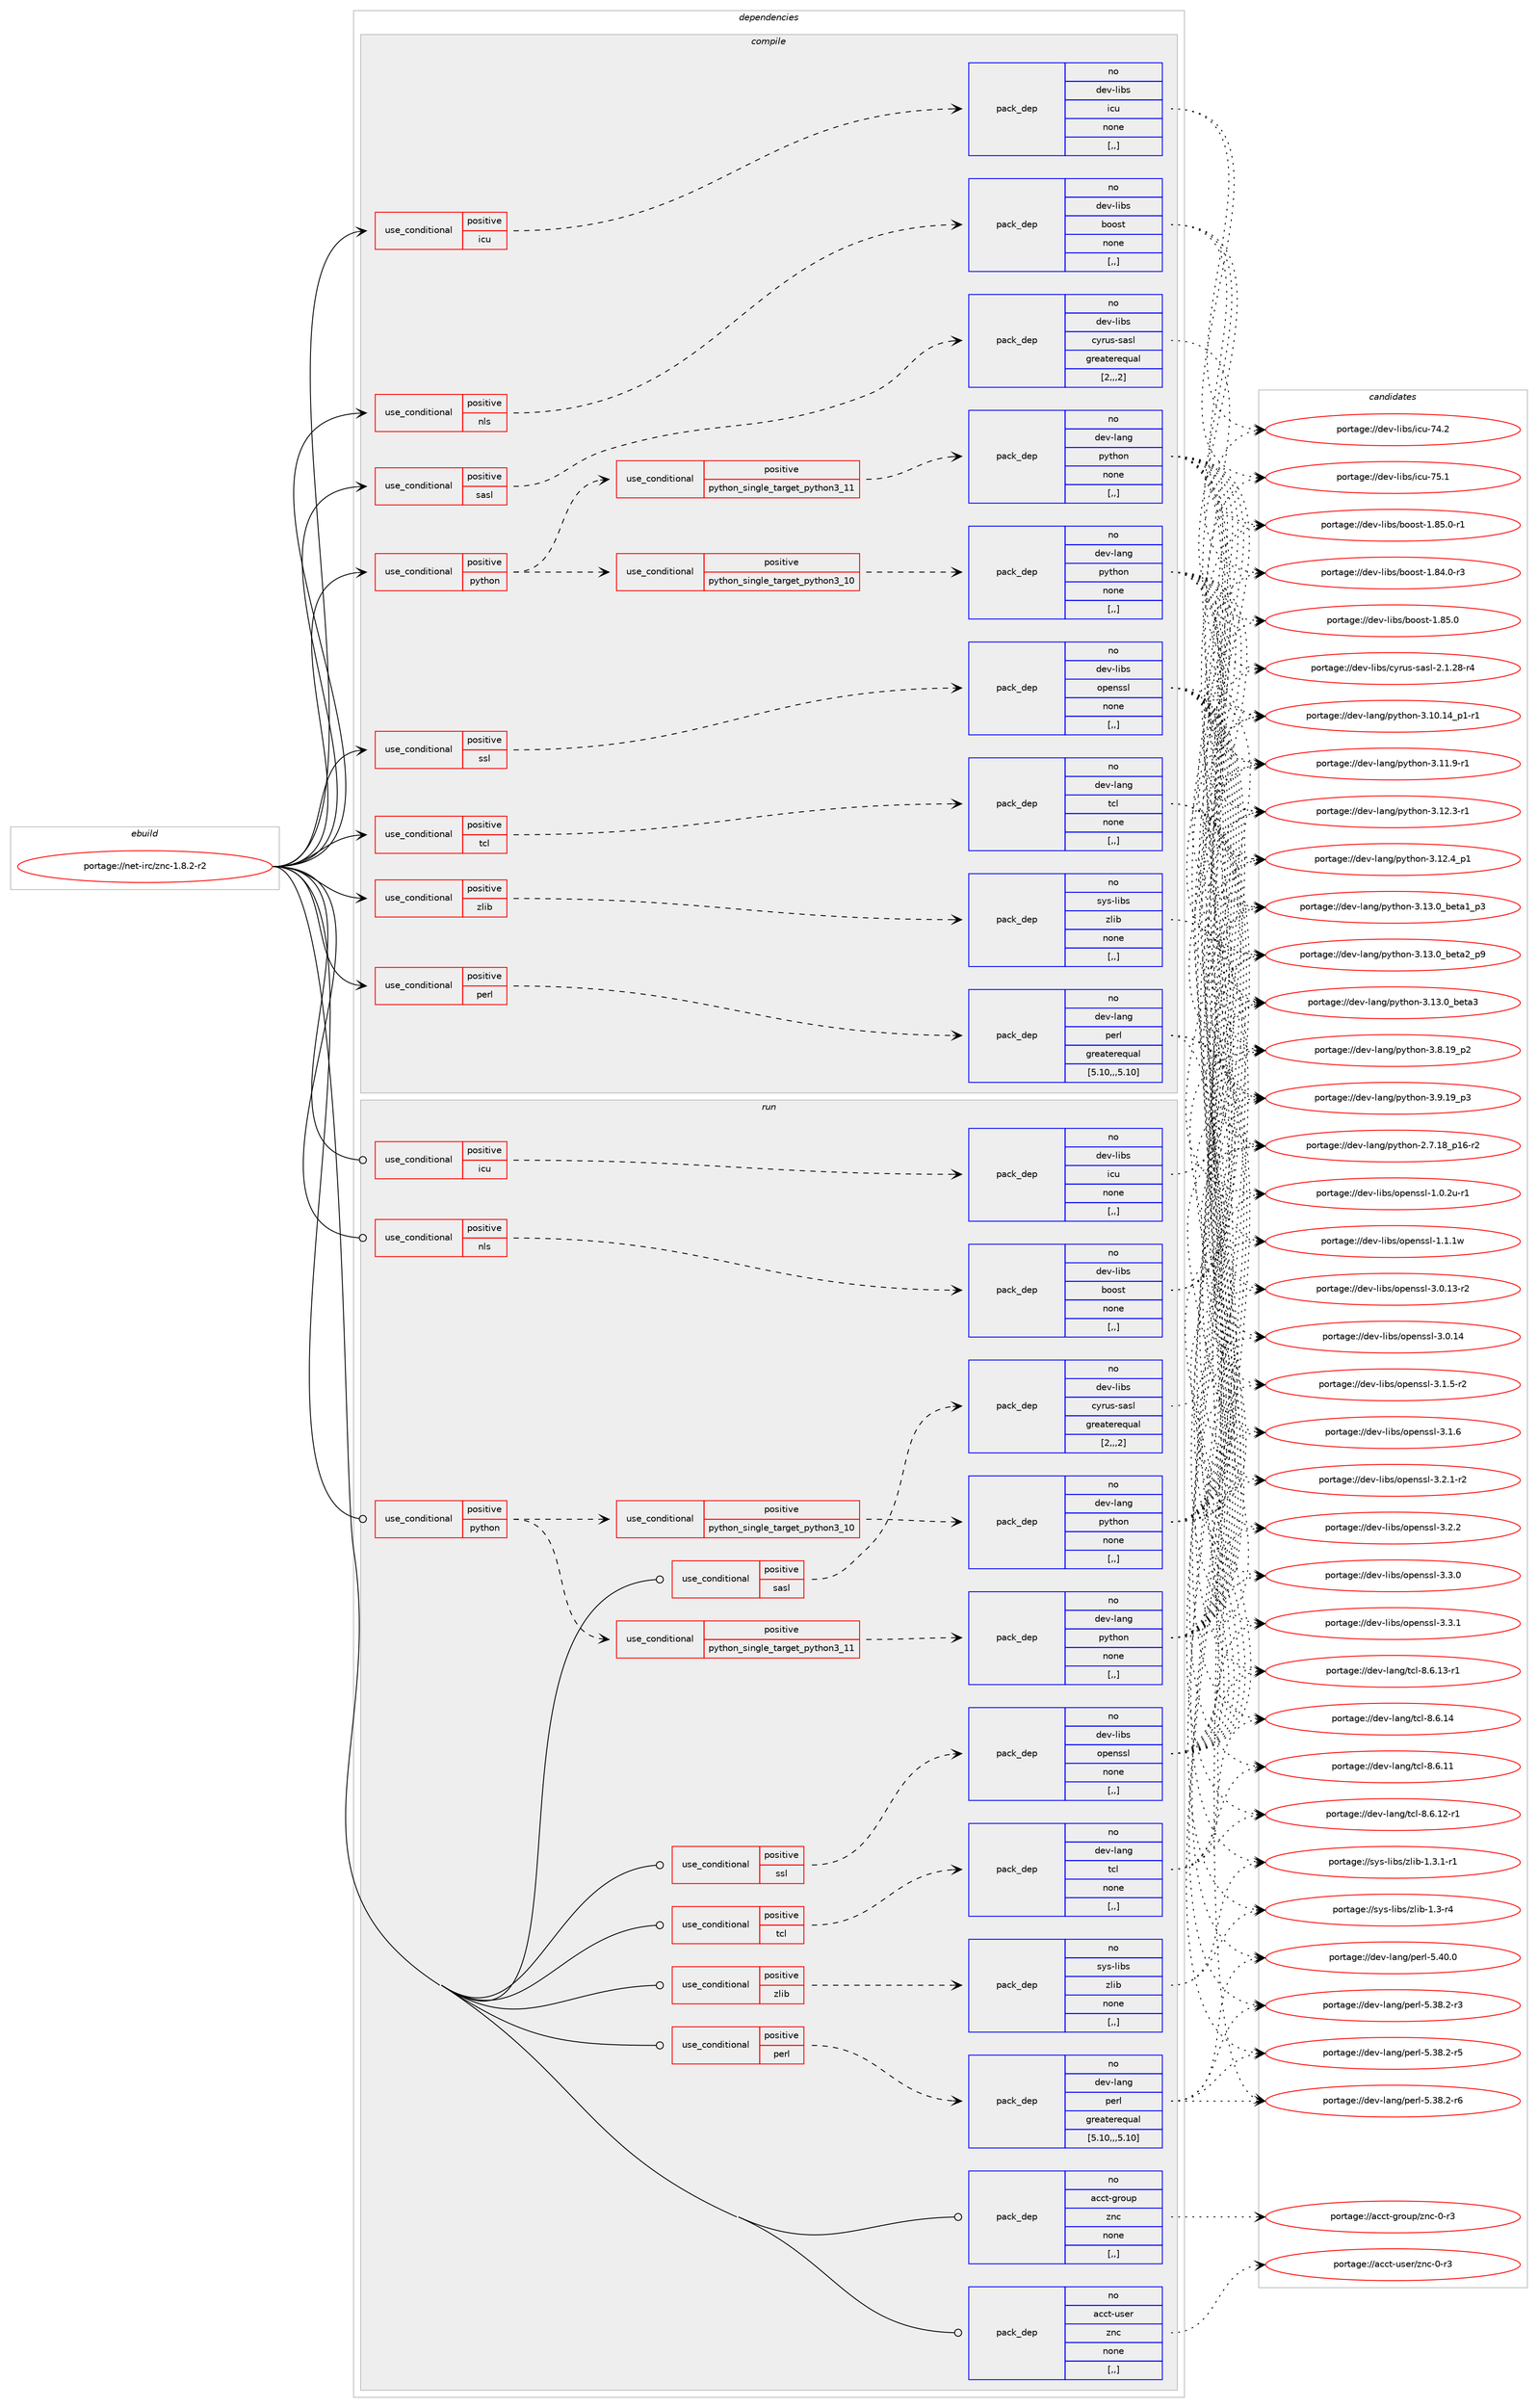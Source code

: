 digraph prolog {

# *************
# Graph options
# *************

newrank=true;
concentrate=true;
compound=true;
graph [rankdir=LR,fontname=Helvetica,fontsize=10,ranksep=1.5];#, ranksep=2.5, nodesep=0.2];
edge  [arrowhead=vee];
node  [fontname=Helvetica,fontsize=10];

# **********
# The ebuild
# **********

subgraph cluster_leftcol {
color=gray;
rank=same;
label=<<i>ebuild</i>>;
id [label="portage://net-irc/znc-1.8.2-r2", color=red, width=4, href="../net-irc/znc-1.8.2-r2.svg"];
}

# ****************
# The dependencies
# ****************

subgraph cluster_midcol {
color=gray;
label=<<i>dependencies</i>>;
subgraph cluster_compile {
fillcolor="#eeeeee";
style=filled;
label=<<i>compile</i>>;
subgraph cond90693 {
dependency348883 [label=<<TABLE BORDER="0" CELLBORDER="1" CELLSPACING="0" CELLPADDING="4"><TR><TD ROWSPAN="3" CELLPADDING="10">use_conditional</TD></TR><TR><TD>positive</TD></TR><TR><TD>icu</TD></TR></TABLE>>, shape=none, color=red];
subgraph pack255601 {
dependency348884 [label=<<TABLE BORDER="0" CELLBORDER="1" CELLSPACING="0" CELLPADDING="4" WIDTH="220"><TR><TD ROWSPAN="6" CELLPADDING="30">pack_dep</TD></TR><TR><TD WIDTH="110">no</TD></TR><TR><TD>dev-libs</TD></TR><TR><TD>icu</TD></TR><TR><TD>none</TD></TR><TR><TD>[,,]</TD></TR></TABLE>>, shape=none, color=blue];
}
dependency348883:e -> dependency348884:w [weight=20,style="dashed",arrowhead="vee"];
}
id:e -> dependency348883:w [weight=20,style="solid",arrowhead="vee"];
subgraph cond90694 {
dependency348885 [label=<<TABLE BORDER="0" CELLBORDER="1" CELLSPACING="0" CELLPADDING="4"><TR><TD ROWSPAN="3" CELLPADDING="10">use_conditional</TD></TR><TR><TD>positive</TD></TR><TR><TD>nls</TD></TR></TABLE>>, shape=none, color=red];
subgraph pack255602 {
dependency348886 [label=<<TABLE BORDER="0" CELLBORDER="1" CELLSPACING="0" CELLPADDING="4" WIDTH="220"><TR><TD ROWSPAN="6" CELLPADDING="30">pack_dep</TD></TR><TR><TD WIDTH="110">no</TD></TR><TR><TD>dev-libs</TD></TR><TR><TD>boost</TD></TR><TR><TD>none</TD></TR><TR><TD>[,,]</TD></TR></TABLE>>, shape=none, color=blue];
}
dependency348885:e -> dependency348886:w [weight=20,style="dashed",arrowhead="vee"];
}
id:e -> dependency348885:w [weight=20,style="solid",arrowhead="vee"];
subgraph cond90695 {
dependency348887 [label=<<TABLE BORDER="0" CELLBORDER="1" CELLSPACING="0" CELLPADDING="4"><TR><TD ROWSPAN="3" CELLPADDING="10">use_conditional</TD></TR><TR><TD>positive</TD></TR><TR><TD>perl</TD></TR></TABLE>>, shape=none, color=red];
subgraph pack255603 {
dependency348888 [label=<<TABLE BORDER="0" CELLBORDER="1" CELLSPACING="0" CELLPADDING="4" WIDTH="220"><TR><TD ROWSPAN="6" CELLPADDING="30">pack_dep</TD></TR><TR><TD WIDTH="110">no</TD></TR><TR><TD>dev-lang</TD></TR><TR><TD>perl</TD></TR><TR><TD>greaterequal</TD></TR><TR><TD>[5.10,,,5.10]</TD></TR></TABLE>>, shape=none, color=blue];
}
dependency348887:e -> dependency348888:w [weight=20,style="dashed",arrowhead="vee"];
}
id:e -> dependency348887:w [weight=20,style="solid",arrowhead="vee"];
subgraph cond90696 {
dependency348889 [label=<<TABLE BORDER="0" CELLBORDER="1" CELLSPACING="0" CELLPADDING="4"><TR><TD ROWSPAN="3" CELLPADDING="10">use_conditional</TD></TR><TR><TD>positive</TD></TR><TR><TD>python</TD></TR></TABLE>>, shape=none, color=red];
subgraph cond90697 {
dependency348890 [label=<<TABLE BORDER="0" CELLBORDER="1" CELLSPACING="0" CELLPADDING="4"><TR><TD ROWSPAN="3" CELLPADDING="10">use_conditional</TD></TR><TR><TD>positive</TD></TR><TR><TD>python_single_target_python3_10</TD></TR></TABLE>>, shape=none, color=red];
subgraph pack255604 {
dependency348891 [label=<<TABLE BORDER="0" CELLBORDER="1" CELLSPACING="0" CELLPADDING="4" WIDTH="220"><TR><TD ROWSPAN="6" CELLPADDING="30">pack_dep</TD></TR><TR><TD WIDTH="110">no</TD></TR><TR><TD>dev-lang</TD></TR><TR><TD>python</TD></TR><TR><TD>none</TD></TR><TR><TD>[,,]</TD></TR></TABLE>>, shape=none, color=blue];
}
dependency348890:e -> dependency348891:w [weight=20,style="dashed",arrowhead="vee"];
}
dependency348889:e -> dependency348890:w [weight=20,style="dashed",arrowhead="vee"];
subgraph cond90698 {
dependency348892 [label=<<TABLE BORDER="0" CELLBORDER="1" CELLSPACING="0" CELLPADDING="4"><TR><TD ROWSPAN="3" CELLPADDING="10">use_conditional</TD></TR><TR><TD>positive</TD></TR><TR><TD>python_single_target_python3_11</TD></TR></TABLE>>, shape=none, color=red];
subgraph pack255605 {
dependency348893 [label=<<TABLE BORDER="0" CELLBORDER="1" CELLSPACING="0" CELLPADDING="4" WIDTH="220"><TR><TD ROWSPAN="6" CELLPADDING="30">pack_dep</TD></TR><TR><TD WIDTH="110">no</TD></TR><TR><TD>dev-lang</TD></TR><TR><TD>python</TD></TR><TR><TD>none</TD></TR><TR><TD>[,,]</TD></TR></TABLE>>, shape=none, color=blue];
}
dependency348892:e -> dependency348893:w [weight=20,style="dashed",arrowhead="vee"];
}
dependency348889:e -> dependency348892:w [weight=20,style="dashed",arrowhead="vee"];
}
id:e -> dependency348889:w [weight=20,style="solid",arrowhead="vee"];
subgraph cond90699 {
dependency348894 [label=<<TABLE BORDER="0" CELLBORDER="1" CELLSPACING="0" CELLPADDING="4"><TR><TD ROWSPAN="3" CELLPADDING="10">use_conditional</TD></TR><TR><TD>positive</TD></TR><TR><TD>sasl</TD></TR></TABLE>>, shape=none, color=red];
subgraph pack255606 {
dependency348895 [label=<<TABLE BORDER="0" CELLBORDER="1" CELLSPACING="0" CELLPADDING="4" WIDTH="220"><TR><TD ROWSPAN="6" CELLPADDING="30">pack_dep</TD></TR><TR><TD WIDTH="110">no</TD></TR><TR><TD>dev-libs</TD></TR><TR><TD>cyrus-sasl</TD></TR><TR><TD>greaterequal</TD></TR><TR><TD>[2,,,2]</TD></TR></TABLE>>, shape=none, color=blue];
}
dependency348894:e -> dependency348895:w [weight=20,style="dashed",arrowhead="vee"];
}
id:e -> dependency348894:w [weight=20,style="solid",arrowhead="vee"];
subgraph cond90700 {
dependency348896 [label=<<TABLE BORDER="0" CELLBORDER="1" CELLSPACING="0" CELLPADDING="4"><TR><TD ROWSPAN="3" CELLPADDING="10">use_conditional</TD></TR><TR><TD>positive</TD></TR><TR><TD>ssl</TD></TR></TABLE>>, shape=none, color=red];
subgraph pack255607 {
dependency348897 [label=<<TABLE BORDER="0" CELLBORDER="1" CELLSPACING="0" CELLPADDING="4" WIDTH="220"><TR><TD ROWSPAN="6" CELLPADDING="30">pack_dep</TD></TR><TR><TD WIDTH="110">no</TD></TR><TR><TD>dev-libs</TD></TR><TR><TD>openssl</TD></TR><TR><TD>none</TD></TR><TR><TD>[,,]</TD></TR></TABLE>>, shape=none, color=blue];
}
dependency348896:e -> dependency348897:w [weight=20,style="dashed",arrowhead="vee"];
}
id:e -> dependency348896:w [weight=20,style="solid",arrowhead="vee"];
subgraph cond90701 {
dependency348898 [label=<<TABLE BORDER="0" CELLBORDER="1" CELLSPACING="0" CELLPADDING="4"><TR><TD ROWSPAN="3" CELLPADDING="10">use_conditional</TD></TR><TR><TD>positive</TD></TR><TR><TD>tcl</TD></TR></TABLE>>, shape=none, color=red];
subgraph pack255608 {
dependency348899 [label=<<TABLE BORDER="0" CELLBORDER="1" CELLSPACING="0" CELLPADDING="4" WIDTH="220"><TR><TD ROWSPAN="6" CELLPADDING="30">pack_dep</TD></TR><TR><TD WIDTH="110">no</TD></TR><TR><TD>dev-lang</TD></TR><TR><TD>tcl</TD></TR><TR><TD>none</TD></TR><TR><TD>[,,]</TD></TR></TABLE>>, shape=none, color=blue];
}
dependency348898:e -> dependency348899:w [weight=20,style="dashed",arrowhead="vee"];
}
id:e -> dependency348898:w [weight=20,style="solid",arrowhead="vee"];
subgraph cond90702 {
dependency348900 [label=<<TABLE BORDER="0" CELLBORDER="1" CELLSPACING="0" CELLPADDING="4"><TR><TD ROWSPAN="3" CELLPADDING="10">use_conditional</TD></TR><TR><TD>positive</TD></TR><TR><TD>zlib</TD></TR></TABLE>>, shape=none, color=red];
subgraph pack255609 {
dependency348901 [label=<<TABLE BORDER="0" CELLBORDER="1" CELLSPACING="0" CELLPADDING="4" WIDTH="220"><TR><TD ROWSPAN="6" CELLPADDING="30">pack_dep</TD></TR><TR><TD WIDTH="110">no</TD></TR><TR><TD>sys-libs</TD></TR><TR><TD>zlib</TD></TR><TR><TD>none</TD></TR><TR><TD>[,,]</TD></TR></TABLE>>, shape=none, color=blue];
}
dependency348900:e -> dependency348901:w [weight=20,style="dashed",arrowhead="vee"];
}
id:e -> dependency348900:w [weight=20,style="solid",arrowhead="vee"];
}
subgraph cluster_compileandrun {
fillcolor="#eeeeee";
style=filled;
label=<<i>compile and run</i>>;
}
subgraph cluster_run {
fillcolor="#eeeeee";
style=filled;
label=<<i>run</i>>;
subgraph cond90703 {
dependency348902 [label=<<TABLE BORDER="0" CELLBORDER="1" CELLSPACING="0" CELLPADDING="4"><TR><TD ROWSPAN="3" CELLPADDING="10">use_conditional</TD></TR><TR><TD>positive</TD></TR><TR><TD>icu</TD></TR></TABLE>>, shape=none, color=red];
subgraph pack255610 {
dependency348903 [label=<<TABLE BORDER="0" CELLBORDER="1" CELLSPACING="0" CELLPADDING="4" WIDTH="220"><TR><TD ROWSPAN="6" CELLPADDING="30">pack_dep</TD></TR><TR><TD WIDTH="110">no</TD></TR><TR><TD>dev-libs</TD></TR><TR><TD>icu</TD></TR><TR><TD>none</TD></TR><TR><TD>[,,]</TD></TR></TABLE>>, shape=none, color=blue];
}
dependency348902:e -> dependency348903:w [weight=20,style="dashed",arrowhead="vee"];
}
id:e -> dependency348902:w [weight=20,style="solid",arrowhead="odot"];
subgraph cond90704 {
dependency348904 [label=<<TABLE BORDER="0" CELLBORDER="1" CELLSPACING="0" CELLPADDING="4"><TR><TD ROWSPAN="3" CELLPADDING="10">use_conditional</TD></TR><TR><TD>positive</TD></TR><TR><TD>nls</TD></TR></TABLE>>, shape=none, color=red];
subgraph pack255611 {
dependency348905 [label=<<TABLE BORDER="0" CELLBORDER="1" CELLSPACING="0" CELLPADDING="4" WIDTH="220"><TR><TD ROWSPAN="6" CELLPADDING="30">pack_dep</TD></TR><TR><TD WIDTH="110">no</TD></TR><TR><TD>dev-libs</TD></TR><TR><TD>boost</TD></TR><TR><TD>none</TD></TR><TR><TD>[,,]</TD></TR></TABLE>>, shape=none, color=blue];
}
dependency348904:e -> dependency348905:w [weight=20,style="dashed",arrowhead="vee"];
}
id:e -> dependency348904:w [weight=20,style="solid",arrowhead="odot"];
subgraph cond90705 {
dependency348906 [label=<<TABLE BORDER="0" CELLBORDER="1" CELLSPACING="0" CELLPADDING="4"><TR><TD ROWSPAN="3" CELLPADDING="10">use_conditional</TD></TR><TR><TD>positive</TD></TR><TR><TD>perl</TD></TR></TABLE>>, shape=none, color=red];
subgraph pack255612 {
dependency348907 [label=<<TABLE BORDER="0" CELLBORDER="1" CELLSPACING="0" CELLPADDING="4" WIDTH="220"><TR><TD ROWSPAN="6" CELLPADDING="30">pack_dep</TD></TR><TR><TD WIDTH="110">no</TD></TR><TR><TD>dev-lang</TD></TR><TR><TD>perl</TD></TR><TR><TD>greaterequal</TD></TR><TR><TD>[5.10,,,5.10]</TD></TR></TABLE>>, shape=none, color=blue];
}
dependency348906:e -> dependency348907:w [weight=20,style="dashed",arrowhead="vee"];
}
id:e -> dependency348906:w [weight=20,style="solid",arrowhead="odot"];
subgraph cond90706 {
dependency348908 [label=<<TABLE BORDER="0" CELLBORDER="1" CELLSPACING="0" CELLPADDING="4"><TR><TD ROWSPAN="3" CELLPADDING="10">use_conditional</TD></TR><TR><TD>positive</TD></TR><TR><TD>python</TD></TR></TABLE>>, shape=none, color=red];
subgraph cond90707 {
dependency348909 [label=<<TABLE BORDER="0" CELLBORDER="1" CELLSPACING="0" CELLPADDING="4"><TR><TD ROWSPAN="3" CELLPADDING="10">use_conditional</TD></TR><TR><TD>positive</TD></TR><TR><TD>python_single_target_python3_10</TD></TR></TABLE>>, shape=none, color=red];
subgraph pack255613 {
dependency348910 [label=<<TABLE BORDER="0" CELLBORDER="1" CELLSPACING="0" CELLPADDING="4" WIDTH="220"><TR><TD ROWSPAN="6" CELLPADDING="30">pack_dep</TD></TR><TR><TD WIDTH="110">no</TD></TR><TR><TD>dev-lang</TD></TR><TR><TD>python</TD></TR><TR><TD>none</TD></TR><TR><TD>[,,]</TD></TR></TABLE>>, shape=none, color=blue];
}
dependency348909:e -> dependency348910:w [weight=20,style="dashed",arrowhead="vee"];
}
dependency348908:e -> dependency348909:w [weight=20,style="dashed",arrowhead="vee"];
subgraph cond90708 {
dependency348911 [label=<<TABLE BORDER="0" CELLBORDER="1" CELLSPACING="0" CELLPADDING="4"><TR><TD ROWSPAN="3" CELLPADDING="10">use_conditional</TD></TR><TR><TD>positive</TD></TR><TR><TD>python_single_target_python3_11</TD></TR></TABLE>>, shape=none, color=red];
subgraph pack255614 {
dependency348912 [label=<<TABLE BORDER="0" CELLBORDER="1" CELLSPACING="0" CELLPADDING="4" WIDTH="220"><TR><TD ROWSPAN="6" CELLPADDING="30">pack_dep</TD></TR><TR><TD WIDTH="110">no</TD></TR><TR><TD>dev-lang</TD></TR><TR><TD>python</TD></TR><TR><TD>none</TD></TR><TR><TD>[,,]</TD></TR></TABLE>>, shape=none, color=blue];
}
dependency348911:e -> dependency348912:w [weight=20,style="dashed",arrowhead="vee"];
}
dependency348908:e -> dependency348911:w [weight=20,style="dashed",arrowhead="vee"];
}
id:e -> dependency348908:w [weight=20,style="solid",arrowhead="odot"];
subgraph cond90709 {
dependency348913 [label=<<TABLE BORDER="0" CELLBORDER="1" CELLSPACING="0" CELLPADDING="4"><TR><TD ROWSPAN="3" CELLPADDING="10">use_conditional</TD></TR><TR><TD>positive</TD></TR><TR><TD>sasl</TD></TR></TABLE>>, shape=none, color=red];
subgraph pack255615 {
dependency348914 [label=<<TABLE BORDER="0" CELLBORDER="1" CELLSPACING="0" CELLPADDING="4" WIDTH="220"><TR><TD ROWSPAN="6" CELLPADDING="30">pack_dep</TD></TR><TR><TD WIDTH="110">no</TD></TR><TR><TD>dev-libs</TD></TR><TR><TD>cyrus-sasl</TD></TR><TR><TD>greaterequal</TD></TR><TR><TD>[2,,,2]</TD></TR></TABLE>>, shape=none, color=blue];
}
dependency348913:e -> dependency348914:w [weight=20,style="dashed",arrowhead="vee"];
}
id:e -> dependency348913:w [weight=20,style="solid",arrowhead="odot"];
subgraph cond90710 {
dependency348915 [label=<<TABLE BORDER="0" CELLBORDER="1" CELLSPACING="0" CELLPADDING="4"><TR><TD ROWSPAN="3" CELLPADDING="10">use_conditional</TD></TR><TR><TD>positive</TD></TR><TR><TD>ssl</TD></TR></TABLE>>, shape=none, color=red];
subgraph pack255616 {
dependency348916 [label=<<TABLE BORDER="0" CELLBORDER="1" CELLSPACING="0" CELLPADDING="4" WIDTH="220"><TR><TD ROWSPAN="6" CELLPADDING="30">pack_dep</TD></TR><TR><TD WIDTH="110">no</TD></TR><TR><TD>dev-libs</TD></TR><TR><TD>openssl</TD></TR><TR><TD>none</TD></TR><TR><TD>[,,]</TD></TR></TABLE>>, shape=none, color=blue];
}
dependency348915:e -> dependency348916:w [weight=20,style="dashed",arrowhead="vee"];
}
id:e -> dependency348915:w [weight=20,style="solid",arrowhead="odot"];
subgraph cond90711 {
dependency348917 [label=<<TABLE BORDER="0" CELLBORDER="1" CELLSPACING="0" CELLPADDING="4"><TR><TD ROWSPAN="3" CELLPADDING="10">use_conditional</TD></TR><TR><TD>positive</TD></TR><TR><TD>tcl</TD></TR></TABLE>>, shape=none, color=red];
subgraph pack255617 {
dependency348918 [label=<<TABLE BORDER="0" CELLBORDER="1" CELLSPACING="0" CELLPADDING="4" WIDTH="220"><TR><TD ROWSPAN="6" CELLPADDING="30">pack_dep</TD></TR><TR><TD WIDTH="110">no</TD></TR><TR><TD>dev-lang</TD></TR><TR><TD>tcl</TD></TR><TR><TD>none</TD></TR><TR><TD>[,,]</TD></TR></TABLE>>, shape=none, color=blue];
}
dependency348917:e -> dependency348918:w [weight=20,style="dashed",arrowhead="vee"];
}
id:e -> dependency348917:w [weight=20,style="solid",arrowhead="odot"];
subgraph cond90712 {
dependency348919 [label=<<TABLE BORDER="0" CELLBORDER="1" CELLSPACING="0" CELLPADDING="4"><TR><TD ROWSPAN="3" CELLPADDING="10">use_conditional</TD></TR><TR><TD>positive</TD></TR><TR><TD>zlib</TD></TR></TABLE>>, shape=none, color=red];
subgraph pack255618 {
dependency348920 [label=<<TABLE BORDER="0" CELLBORDER="1" CELLSPACING="0" CELLPADDING="4" WIDTH="220"><TR><TD ROWSPAN="6" CELLPADDING="30">pack_dep</TD></TR><TR><TD WIDTH="110">no</TD></TR><TR><TD>sys-libs</TD></TR><TR><TD>zlib</TD></TR><TR><TD>none</TD></TR><TR><TD>[,,]</TD></TR></TABLE>>, shape=none, color=blue];
}
dependency348919:e -> dependency348920:w [weight=20,style="dashed",arrowhead="vee"];
}
id:e -> dependency348919:w [weight=20,style="solid",arrowhead="odot"];
subgraph pack255619 {
dependency348921 [label=<<TABLE BORDER="0" CELLBORDER="1" CELLSPACING="0" CELLPADDING="4" WIDTH="220"><TR><TD ROWSPAN="6" CELLPADDING="30">pack_dep</TD></TR><TR><TD WIDTH="110">no</TD></TR><TR><TD>acct-group</TD></TR><TR><TD>znc</TD></TR><TR><TD>none</TD></TR><TR><TD>[,,]</TD></TR></TABLE>>, shape=none, color=blue];
}
id:e -> dependency348921:w [weight=20,style="solid",arrowhead="odot"];
subgraph pack255620 {
dependency348922 [label=<<TABLE BORDER="0" CELLBORDER="1" CELLSPACING="0" CELLPADDING="4" WIDTH="220"><TR><TD ROWSPAN="6" CELLPADDING="30">pack_dep</TD></TR><TR><TD WIDTH="110">no</TD></TR><TR><TD>acct-user</TD></TR><TR><TD>znc</TD></TR><TR><TD>none</TD></TR><TR><TD>[,,]</TD></TR></TABLE>>, shape=none, color=blue];
}
id:e -> dependency348922:w [weight=20,style="solid",arrowhead="odot"];
}
}

# **************
# The candidates
# **************

subgraph cluster_choices {
rank=same;
color=gray;
label=<<i>candidates</i>>;

subgraph choice255601 {
color=black;
nodesep=1;
choice100101118451081059811547105991174555524650 [label="portage://dev-libs/icu-74.2", color=red, width=4,href="../dev-libs/icu-74.2.svg"];
choice100101118451081059811547105991174555534649 [label="portage://dev-libs/icu-75.1", color=red, width=4,href="../dev-libs/icu-75.1.svg"];
dependency348884:e -> choice100101118451081059811547105991174555524650:w [style=dotted,weight="100"];
dependency348884:e -> choice100101118451081059811547105991174555534649:w [style=dotted,weight="100"];
}
subgraph choice255602 {
color=black;
nodesep=1;
choice10010111845108105981154798111111115116454946565246484511451 [label="portage://dev-libs/boost-1.84.0-r3", color=red, width=4,href="../dev-libs/boost-1.84.0-r3.svg"];
choice1001011184510810598115479811111111511645494656534648 [label="portage://dev-libs/boost-1.85.0", color=red, width=4,href="../dev-libs/boost-1.85.0.svg"];
choice10010111845108105981154798111111115116454946565346484511449 [label="portage://dev-libs/boost-1.85.0-r1", color=red, width=4,href="../dev-libs/boost-1.85.0-r1.svg"];
dependency348886:e -> choice10010111845108105981154798111111115116454946565246484511451:w [style=dotted,weight="100"];
dependency348886:e -> choice1001011184510810598115479811111111511645494656534648:w [style=dotted,weight="100"];
dependency348886:e -> choice10010111845108105981154798111111115116454946565346484511449:w [style=dotted,weight="100"];
}
subgraph choice255603 {
color=black;
nodesep=1;
choice100101118451089711010347112101114108455346515646504511451 [label="portage://dev-lang/perl-5.38.2-r3", color=red, width=4,href="../dev-lang/perl-5.38.2-r3.svg"];
choice100101118451089711010347112101114108455346515646504511453 [label="portage://dev-lang/perl-5.38.2-r5", color=red, width=4,href="../dev-lang/perl-5.38.2-r5.svg"];
choice100101118451089711010347112101114108455346515646504511454 [label="portage://dev-lang/perl-5.38.2-r6", color=red, width=4,href="../dev-lang/perl-5.38.2-r6.svg"];
choice10010111845108971101034711210111410845534652484648 [label="portage://dev-lang/perl-5.40.0", color=red, width=4,href="../dev-lang/perl-5.40.0.svg"];
dependency348888:e -> choice100101118451089711010347112101114108455346515646504511451:w [style=dotted,weight="100"];
dependency348888:e -> choice100101118451089711010347112101114108455346515646504511453:w [style=dotted,weight="100"];
dependency348888:e -> choice100101118451089711010347112101114108455346515646504511454:w [style=dotted,weight="100"];
dependency348888:e -> choice10010111845108971101034711210111410845534652484648:w [style=dotted,weight="100"];
}
subgraph choice255604 {
color=black;
nodesep=1;
choice100101118451089711010347112121116104111110455046554649569511249544511450 [label="portage://dev-lang/python-2.7.18_p16-r2", color=red, width=4,href="../dev-lang/python-2.7.18_p16-r2.svg"];
choice100101118451089711010347112121116104111110455146494846495295112494511449 [label="portage://dev-lang/python-3.10.14_p1-r1", color=red, width=4,href="../dev-lang/python-3.10.14_p1-r1.svg"];
choice100101118451089711010347112121116104111110455146494946574511449 [label="portage://dev-lang/python-3.11.9-r1", color=red, width=4,href="../dev-lang/python-3.11.9-r1.svg"];
choice100101118451089711010347112121116104111110455146495046514511449 [label="portage://dev-lang/python-3.12.3-r1", color=red, width=4,href="../dev-lang/python-3.12.3-r1.svg"];
choice100101118451089711010347112121116104111110455146495046529511249 [label="portage://dev-lang/python-3.12.4_p1", color=red, width=4,href="../dev-lang/python-3.12.4_p1.svg"];
choice10010111845108971101034711212111610411111045514649514648959810111697499511251 [label="portage://dev-lang/python-3.13.0_beta1_p3", color=red, width=4,href="../dev-lang/python-3.13.0_beta1_p3.svg"];
choice10010111845108971101034711212111610411111045514649514648959810111697509511257 [label="portage://dev-lang/python-3.13.0_beta2_p9", color=red, width=4,href="../dev-lang/python-3.13.0_beta2_p9.svg"];
choice1001011184510897110103471121211161041111104551464951464895981011169751 [label="portage://dev-lang/python-3.13.0_beta3", color=red, width=4,href="../dev-lang/python-3.13.0_beta3.svg"];
choice100101118451089711010347112121116104111110455146564649579511250 [label="portage://dev-lang/python-3.8.19_p2", color=red, width=4,href="../dev-lang/python-3.8.19_p2.svg"];
choice100101118451089711010347112121116104111110455146574649579511251 [label="portage://dev-lang/python-3.9.19_p3", color=red, width=4,href="../dev-lang/python-3.9.19_p3.svg"];
dependency348891:e -> choice100101118451089711010347112121116104111110455046554649569511249544511450:w [style=dotted,weight="100"];
dependency348891:e -> choice100101118451089711010347112121116104111110455146494846495295112494511449:w [style=dotted,weight="100"];
dependency348891:e -> choice100101118451089711010347112121116104111110455146494946574511449:w [style=dotted,weight="100"];
dependency348891:e -> choice100101118451089711010347112121116104111110455146495046514511449:w [style=dotted,weight="100"];
dependency348891:e -> choice100101118451089711010347112121116104111110455146495046529511249:w [style=dotted,weight="100"];
dependency348891:e -> choice10010111845108971101034711212111610411111045514649514648959810111697499511251:w [style=dotted,weight="100"];
dependency348891:e -> choice10010111845108971101034711212111610411111045514649514648959810111697509511257:w [style=dotted,weight="100"];
dependency348891:e -> choice1001011184510897110103471121211161041111104551464951464895981011169751:w [style=dotted,weight="100"];
dependency348891:e -> choice100101118451089711010347112121116104111110455146564649579511250:w [style=dotted,weight="100"];
dependency348891:e -> choice100101118451089711010347112121116104111110455146574649579511251:w [style=dotted,weight="100"];
}
subgraph choice255605 {
color=black;
nodesep=1;
choice100101118451089711010347112121116104111110455046554649569511249544511450 [label="portage://dev-lang/python-2.7.18_p16-r2", color=red, width=4,href="../dev-lang/python-2.7.18_p16-r2.svg"];
choice100101118451089711010347112121116104111110455146494846495295112494511449 [label="portage://dev-lang/python-3.10.14_p1-r1", color=red, width=4,href="../dev-lang/python-3.10.14_p1-r1.svg"];
choice100101118451089711010347112121116104111110455146494946574511449 [label="portage://dev-lang/python-3.11.9-r1", color=red, width=4,href="../dev-lang/python-3.11.9-r1.svg"];
choice100101118451089711010347112121116104111110455146495046514511449 [label="portage://dev-lang/python-3.12.3-r1", color=red, width=4,href="../dev-lang/python-3.12.3-r1.svg"];
choice100101118451089711010347112121116104111110455146495046529511249 [label="portage://dev-lang/python-3.12.4_p1", color=red, width=4,href="../dev-lang/python-3.12.4_p1.svg"];
choice10010111845108971101034711212111610411111045514649514648959810111697499511251 [label="portage://dev-lang/python-3.13.0_beta1_p3", color=red, width=4,href="../dev-lang/python-3.13.0_beta1_p3.svg"];
choice10010111845108971101034711212111610411111045514649514648959810111697509511257 [label="portage://dev-lang/python-3.13.0_beta2_p9", color=red, width=4,href="../dev-lang/python-3.13.0_beta2_p9.svg"];
choice1001011184510897110103471121211161041111104551464951464895981011169751 [label="portage://dev-lang/python-3.13.0_beta3", color=red, width=4,href="../dev-lang/python-3.13.0_beta3.svg"];
choice100101118451089711010347112121116104111110455146564649579511250 [label="portage://dev-lang/python-3.8.19_p2", color=red, width=4,href="../dev-lang/python-3.8.19_p2.svg"];
choice100101118451089711010347112121116104111110455146574649579511251 [label="portage://dev-lang/python-3.9.19_p3", color=red, width=4,href="../dev-lang/python-3.9.19_p3.svg"];
dependency348893:e -> choice100101118451089711010347112121116104111110455046554649569511249544511450:w [style=dotted,weight="100"];
dependency348893:e -> choice100101118451089711010347112121116104111110455146494846495295112494511449:w [style=dotted,weight="100"];
dependency348893:e -> choice100101118451089711010347112121116104111110455146494946574511449:w [style=dotted,weight="100"];
dependency348893:e -> choice100101118451089711010347112121116104111110455146495046514511449:w [style=dotted,weight="100"];
dependency348893:e -> choice100101118451089711010347112121116104111110455146495046529511249:w [style=dotted,weight="100"];
dependency348893:e -> choice10010111845108971101034711212111610411111045514649514648959810111697499511251:w [style=dotted,weight="100"];
dependency348893:e -> choice10010111845108971101034711212111610411111045514649514648959810111697509511257:w [style=dotted,weight="100"];
dependency348893:e -> choice1001011184510897110103471121211161041111104551464951464895981011169751:w [style=dotted,weight="100"];
dependency348893:e -> choice100101118451089711010347112121116104111110455146564649579511250:w [style=dotted,weight="100"];
dependency348893:e -> choice100101118451089711010347112121116104111110455146574649579511251:w [style=dotted,weight="100"];
}
subgraph choice255606 {
color=black;
nodesep=1;
choice100101118451081059811547991211141171154511597115108455046494650564511452 [label="portage://dev-libs/cyrus-sasl-2.1.28-r4", color=red, width=4,href="../dev-libs/cyrus-sasl-2.1.28-r4.svg"];
dependency348895:e -> choice100101118451081059811547991211141171154511597115108455046494650564511452:w [style=dotted,weight="100"];
}
subgraph choice255607 {
color=black;
nodesep=1;
choice1001011184510810598115471111121011101151151084549464846501174511449 [label="portage://dev-libs/openssl-1.0.2u-r1", color=red, width=4,href="../dev-libs/openssl-1.0.2u-r1.svg"];
choice100101118451081059811547111112101110115115108454946494649119 [label="portage://dev-libs/openssl-1.1.1w", color=red, width=4,href="../dev-libs/openssl-1.1.1w.svg"];
choice100101118451081059811547111112101110115115108455146484649514511450 [label="portage://dev-libs/openssl-3.0.13-r2", color=red, width=4,href="../dev-libs/openssl-3.0.13-r2.svg"];
choice10010111845108105981154711111210111011511510845514648464952 [label="portage://dev-libs/openssl-3.0.14", color=red, width=4,href="../dev-libs/openssl-3.0.14.svg"];
choice1001011184510810598115471111121011101151151084551464946534511450 [label="portage://dev-libs/openssl-3.1.5-r2", color=red, width=4,href="../dev-libs/openssl-3.1.5-r2.svg"];
choice100101118451081059811547111112101110115115108455146494654 [label="portage://dev-libs/openssl-3.1.6", color=red, width=4,href="../dev-libs/openssl-3.1.6.svg"];
choice1001011184510810598115471111121011101151151084551465046494511450 [label="portage://dev-libs/openssl-3.2.1-r2", color=red, width=4,href="../dev-libs/openssl-3.2.1-r2.svg"];
choice100101118451081059811547111112101110115115108455146504650 [label="portage://dev-libs/openssl-3.2.2", color=red, width=4,href="../dev-libs/openssl-3.2.2.svg"];
choice100101118451081059811547111112101110115115108455146514648 [label="portage://dev-libs/openssl-3.3.0", color=red, width=4,href="../dev-libs/openssl-3.3.0.svg"];
choice100101118451081059811547111112101110115115108455146514649 [label="portage://dev-libs/openssl-3.3.1", color=red, width=4,href="../dev-libs/openssl-3.3.1.svg"];
dependency348897:e -> choice1001011184510810598115471111121011101151151084549464846501174511449:w [style=dotted,weight="100"];
dependency348897:e -> choice100101118451081059811547111112101110115115108454946494649119:w [style=dotted,weight="100"];
dependency348897:e -> choice100101118451081059811547111112101110115115108455146484649514511450:w [style=dotted,weight="100"];
dependency348897:e -> choice10010111845108105981154711111210111011511510845514648464952:w [style=dotted,weight="100"];
dependency348897:e -> choice1001011184510810598115471111121011101151151084551464946534511450:w [style=dotted,weight="100"];
dependency348897:e -> choice100101118451081059811547111112101110115115108455146494654:w [style=dotted,weight="100"];
dependency348897:e -> choice1001011184510810598115471111121011101151151084551465046494511450:w [style=dotted,weight="100"];
dependency348897:e -> choice100101118451081059811547111112101110115115108455146504650:w [style=dotted,weight="100"];
dependency348897:e -> choice100101118451081059811547111112101110115115108455146514648:w [style=dotted,weight="100"];
dependency348897:e -> choice100101118451081059811547111112101110115115108455146514649:w [style=dotted,weight="100"];
}
subgraph choice255608 {
color=black;
nodesep=1;
choice1001011184510897110103471169910845564654464949 [label="portage://dev-lang/tcl-8.6.11", color=red, width=4,href="../dev-lang/tcl-8.6.11.svg"];
choice10010111845108971101034711699108455646544649504511449 [label="portage://dev-lang/tcl-8.6.12-r1", color=red, width=4,href="../dev-lang/tcl-8.6.12-r1.svg"];
choice10010111845108971101034711699108455646544649514511449 [label="portage://dev-lang/tcl-8.6.13-r1", color=red, width=4,href="../dev-lang/tcl-8.6.13-r1.svg"];
choice1001011184510897110103471169910845564654464952 [label="portage://dev-lang/tcl-8.6.14", color=red, width=4,href="../dev-lang/tcl-8.6.14.svg"];
dependency348899:e -> choice1001011184510897110103471169910845564654464949:w [style=dotted,weight="100"];
dependency348899:e -> choice10010111845108971101034711699108455646544649504511449:w [style=dotted,weight="100"];
dependency348899:e -> choice10010111845108971101034711699108455646544649514511449:w [style=dotted,weight="100"];
dependency348899:e -> choice1001011184510897110103471169910845564654464952:w [style=dotted,weight="100"];
}
subgraph choice255609 {
color=black;
nodesep=1;
choice11512111545108105981154712210810598454946514511452 [label="portage://sys-libs/zlib-1.3-r4", color=red, width=4,href="../sys-libs/zlib-1.3-r4.svg"];
choice115121115451081059811547122108105984549465146494511449 [label="portage://sys-libs/zlib-1.3.1-r1", color=red, width=4,href="../sys-libs/zlib-1.3.1-r1.svg"];
dependency348901:e -> choice11512111545108105981154712210810598454946514511452:w [style=dotted,weight="100"];
dependency348901:e -> choice115121115451081059811547122108105984549465146494511449:w [style=dotted,weight="100"];
}
subgraph choice255610 {
color=black;
nodesep=1;
choice100101118451081059811547105991174555524650 [label="portage://dev-libs/icu-74.2", color=red, width=4,href="../dev-libs/icu-74.2.svg"];
choice100101118451081059811547105991174555534649 [label="portage://dev-libs/icu-75.1", color=red, width=4,href="../dev-libs/icu-75.1.svg"];
dependency348903:e -> choice100101118451081059811547105991174555524650:w [style=dotted,weight="100"];
dependency348903:e -> choice100101118451081059811547105991174555534649:w [style=dotted,weight="100"];
}
subgraph choice255611 {
color=black;
nodesep=1;
choice10010111845108105981154798111111115116454946565246484511451 [label="portage://dev-libs/boost-1.84.0-r3", color=red, width=4,href="../dev-libs/boost-1.84.0-r3.svg"];
choice1001011184510810598115479811111111511645494656534648 [label="portage://dev-libs/boost-1.85.0", color=red, width=4,href="../dev-libs/boost-1.85.0.svg"];
choice10010111845108105981154798111111115116454946565346484511449 [label="portage://dev-libs/boost-1.85.0-r1", color=red, width=4,href="../dev-libs/boost-1.85.0-r1.svg"];
dependency348905:e -> choice10010111845108105981154798111111115116454946565246484511451:w [style=dotted,weight="100"];
dependency348905:e -> choice1001011184510810598115479811111111511645494656534648:w [style=dotted,weight="100"];
dependency348905:e -> choice10010111845108105981154798111111115116454946565346484511449:w [style=dotted,weight="100"];
}
subgraph choice255612 {
color=black;
nodesep=1;
choice100101118451089711010347112101114108455346515646504511451 [label="portage://dev-lang/perl-5.38.2-r3", color=red, width=4,href="../dev-lang/perl-5.38.2-r3.svg"];
choice100101118451089711010347112101114108455346515646504511453 [label="portage://dev-lang/perl-5.38.2-r5", color=red, width=4,href="../dev-lang/perl-5.38.2-r5.svg"];
choice100101118451089711010347112101114108455346515646504511454 [label="portage://dev-lang/perl-5.38.2-r6", color=red, width=4,href="../dev-lang/perl-5.38.2-r6.svg"];
choice10010111845108971101034711210111410845534652484648 [label="portage://dev-lang/perl-5.40.0", color=red, width=4,href="../dev-lang/perl-5.40.0.svg"];
dependency348907:e -> choice100101118451089711010347112101114108455346515646504511451:w [style=dotted,weight="100"];
dependency348907:e -> choice100101118451089711010347112101114108455346515646504511453:w [style=dotted,weight="100"];
dependency348907:e -> choice100101118451089711010347112101114108455346515646504511454:w [style=dotted,weight="100"];
dependency348907:e -> choice10010111845108971101034711210111410845534652484648:w [style=dotted,weight="100"];
}
subgraph choice255613 {
color=black;
nodesep=1;
choice100101118451089711010347112121116104111110455046554649569511249544511450 [label="portage://dev-lang/python-2.7.18_p16-r2", color=red, width=4,href="../dev-lang/python-2.7.18_p16-r2.svg"];
choice100101118451089711010347112121116104111110455146494846495295112494511449 [label="portage://dev-lang/python-3.10.14_p1-r1", color=red, width=4,href="../dev-lang/python-3.10.14_p1-r1.svg"];
choice100101118451089711010347112121116104111110455146494946574511449 [label="portage://dev-lang/python-3.11.9-r1", color=red, width=4,href="../dev-lang/python-3.11.9-r1.svg"];
choice100101118451089711010347112121116104111110455146495046514511449 [label="portage://dev-lang/python-3.12.3-r1", color=red, width=4,href="../dev-lang/python-3.12.3-r1.svg"];
choice100101118451089711010347112121116104111110455146495046529511249 [label="portage://dev-lang/python-3.12.4_p1", color=red, width=4,href="../dev-lang/python-3.12.4_p1.svg"];
choice10010111845108971101034711212111610411111045514649514648959810111697499511251 [label="portage://dev-lang/python-3.13.0_beta1_p3", color=red, width=4,href="../dev-lang/python-3.13.0_beta1_p3.svg"];
choice10010111845108971101034711212111610411111045514649514648959810111697509511257 [label="portage://dev-lang/python-3.13.0_beta2_p9", color=red, width=4,href="../dev-lang/python-3.13.0_beta2_p9.svg"];
choice1001011184510897110103471121211161041111104551464951464895981011169751 [label="portage://dev-lang/python-3.13.0_beta3", color=red, width=4,href="../dev-lang/python-3.13.0_beta3.svg"];
choice100101118451089711010347112121116104111110455146564649579511250 [label="portage://dev-lang/python-3.8.19_p2", color=red, width=4,href="../dev-lang/python-3.8.19_p2.svg"];
choice100101118451089711010347112121116104111110455146574649579511251 [label="portage://dev-lang/python-3.9.19_p3", color=red, width=4,href="../dev-lang/python-3.9.19_p3.svg"];
dependency348910:e -> choice100101118451089711010347112121116104111110455046554649569511249544511450:w [style=dotted,weight="100"];
dependency348910:e -> choice100101118451089711010347112121116104111110455146494846495295112494511449:w [style=dotted,weight="100"];
dependency348910:e -> choice100101118451089711010347112121116104111110455146494946574511449:w [style=dotted,weight="100"];
dependency348910:e -> choice100101118451089711010347112121116104111110455146495046514511449:w [style=dotted,weight="100"];
dependency348910:e -> choice100101118451089711010347112121116104111110455146495046529511249:w [style=dotted,weight="100"];
dependency348910:e -> choice10010111845108971101034711212111610411111045514649514648959810111697499511251:w [style=dotted,weight="100"];
dependency348910:e -> choice10010111845108971101034711212111610411111045514649514648959810111697509511257:w [style=dotted,weight="100"];
dependency348910:e -> choice1001011184510897110103471121211161041111104551464951464895981011169751:w [style=dotted,weight="100"];
dependency348910:e -> choice100101118451089711010347112121116104111110455146564649579511250:w [style=dotted,weight="100"];
dependency348910:e -> choice100101118451089711010347112121116104111110455146574649579511251:w [style=dotted,weight="100"];
}
subgraph choice255614 {
color=black;
nodesep=1;
choice100101118451089711010347112121116104111110455046554649569511249544511450 [label="portage://dev-lang/python-2.7.18_p16-r2", color=red, width=4,href="../dev-lang/python-2.7.18_p16-r2.svg"];
choice100101118451089711010347112121116104111110455146494846495295112494511449 [label="portage://dev-lang/python-3.10.14_p1-r1", color=red, width=4,href="../dev-lang/python-3.10.14_p1-r1.svg"];
choice100101118451089711010347112121116104111110455146494946574511449 [label="portage://dev-lang/python-3.11.9-r1", color=red, width=4,href="../dev-lang/python-3.11.9-r1.svg"];
choice100101118451089711010347112121116104111110455146495046514511449 [label="portage://dev-lang/python-3.12.3-r1", color=red, width=4,href="../dev-lang/python-3.12.3-r1.svg"];
choice100101118451089711010347112121116104111110455146495046529511249 [label="portage://dev-lang/python-3.12.4_p1", color=red, width=4,href="../dev-lang/python-3.12.4_p1.svg"];
choice10010111845108971101034711212111610411111045514649514648959810111697499511251 [label="portage://dev-lang/python-3.13.0_beta1_p3", color=red, width=4,href="../dev-lang/python-3.13.0_beta1_p3.svg"];
choice10010111845108971101034711212111610411111045514649514648959810111697509511257 [label="portage://dev-lang/python-3.13.0_beta2_p9", color=red, width=4,href="../dev-lang/python-3.13.0_beta2_p9.svg"];
choice1001011184510897110103471121211161041111104551464951464895981011169751 [label="portage://dev-lang/python-3.13.0_beta3", color=red, width=4,href="../dev-lang/python-3.13.0_beta3.svg"];
choice100101118451089711010347112121116104111110455146564649579511250 [label="portage://dev-lang/python-3.8.19_p2", color=red, width=4,href="../dev-lang/python-3.8.19_p2.svg"];
choice100101118451089711010347112121116104111110455146574649579511251 [label="portage://dev-lang/python-3.9.19_p3", color=red, width=4,href="../dev-lang/python-3.9.19_p3.svg"];
dependency348912:e -> choice100101118451089711010347112121116104111110455046554649569511249544511450:w [style=dotted,weight="100"];
dependency348912:e -> choice100101118451089711010347112121116104111110455146494846495295112494511449:w [style=dotted,weight="100"];
dependency348912:e -> choice100101118451089711010347112121116104111110455146494946574511449:w [style=dotted,weight="100"];
dependency348912:e -> choice100101118451089711010347112121116104111110455146495046514511449:w [style=dotted,weight="100"];
dependency348912:e -> choice100101118451089711010347112121116104111110455146495046529511249:w [style=dotted,weight="100"];
dependency348912:e -> choice10010111845108971101034711212111610411111045514649514648959810111697499511251:w [style=dotted,weight="100"];
dependency348912:e -> choice10010111845108971101034711212111610411111045514649514648959810111697509511257:w [style=dotted,weight="100"];
dependency348912:e -> choice1001011184510897110103471121211161041111104551464951464895981011169751:w [style=dotted,weight="100"];
dependency348912:e -> choice100101118451089711010347112121116104111110455146564649579511250:w [style=dotted,weight="100"];
dependency348912:e -> choice100101118451089711010347112121116104111110455146574649579511251:w [style=dotted,weight="100"];
}
subgraph choice255615 {
color=black;
nodesep=1;
choice100101118451081059811547991211141171154511597115108455046494650564511452 [label="portage://dev-libs/cyrus-sasl-2.1.28-r4", color=red, width=4,href="../dev-libs/cyrus-sasl-2.1.28-r4.svg"];
dependency348914:e -> choice100101118451081059811547991211141171154511597115108455046494650564511452:w [style=dotted,weight="100"];
}
subgraph choice255616 {
color=black;
nodesep=1;
choice1001011184510810598115471111121011101151151084549464846501174511449 [label="portage://dev-libs/openssl-1.0.2u-r1", color=red, width=4,href="../dev-libs/openssl-1.0.2u-r1.svg"];
choice100101118451081059811547111112101110115115108454946494649119 [label="portage://dev-libs/openssl-1.1.1w", color=red, width=4,href="../dev-libs/openssl-1.1.1w.svg"];
choice100101118451081059811547111112101110115115108455146484649514511450 [label="portage://dev-libs/openssl-3.0.13-r2", color=red, width=4,href="../dev-libs/openssl-3.0.13-r2.svg"];
choice10010111845108105981154711111210111011511510845514648464952 [label="portage://dev-libs/openssl-3.0.14", color=red, width=4,href="../dev-libs/openssl-3.0.14.svg"];
choice1001011184510810598115471111121011101151151084551464946534511450 [label="portage://dev-libs/openssl-3.1.5-r2", color=red, width=4,href="../dev-libs/openssl-3.1.5-r2.svg"];
choice100101118451081059811547111112101110115115108455146494654 [label="portage://dev-libs/openssl-3.1.6", color=red, width=4,href="../dev-libs/openssl-3.1.6.svg"];
choice1001011184510810598115471111121011101151151084551465046494511450 [label="portage://dev-libs/openssl-3.2.1-r2", color=red, width=4,href="../dev-libs/openssl-3.2.1-r2.svg"];
choice100101118451081059811547111112101110115115108455146504650 [label="portage://dev-libs/openssl-3.2.2", color=red, width=4,href="../dev-libs/openssl-3.2.2.svg"];
choice100101118451081059811547111112101110115115108455146514648 [label="portage://dev-libs/openssl-3.3.0", color=red, width=4,href="../dev-libs/openssl-3.3.0.svg"];
choice100101118451081059811547111112101110115115108455146514649 [label="portage://dev-libs/openssl-3.3.1", color=red, width=4,href="../dev-libs/openssl-3.3.1.svg"];
dependency348916:e -> choice1001011184510810598115471111121011101151151084549464846501174511449:w [style=dotted,weight="100"];
dependency348916:e -> choice100101118451081059811547111112101110115115108454946494649119:w [style=dotted,weight="100"];
dependency348916:e -> choice100101118451081059811547111112101110115115108455146484649514511450:w [style=dotted,weight="100"];
dependency348916:e -> choice10010111845108105981154711111210111011511510845514648464952:w [style=dotted,weight="100"];
dependency348916:e -> choice1001011184510810598115471111121011101151151084551464946534511450:w [style=dotted,weight="100"];
dependency348916:e -> choice100101118451081059811547111112101110115115108455146494654:w [style=dotted,weight="100"];
dependency348916:e -> choice1001011184510810598115471111121011101151151084551465046494511450:w [style=dotted,weight="100"];
dependency348916:e -> choice100101118451081059811547111112101110115115108455146504650:w [style=dotted,weight="100"];
dependency348916:e -> choice100101118451081059811547111112101110115115108455146514648:w [style=dotted,weight="100"];
dependency348916:e -> choice100101118451081059811547111112101110115115108455146514649:w [style=dotted,weight="100"];
}
subgraph choice255617 {
color=black;
nodesep=1;
choice1001011184510897110103471169910845564654464949 [label="portage://dev-lang/tcl-8.6.11", color=red, width=4,href="../dev-lang/tcl-8.6.11.svg"];
choice10010111845108971101034711699108455646544649504511449 [label="portage://dev-lang/tcl-8.6.12-r1", color=red, width=4,href="../dev-lang/tcl-8.6.12-r1.svg"];
choice10010111845108971101034711699108455646544649514511449 [label="portage://dev-lang/tcl-8.6.13-r1", color=red, width=4,href="../dev-lang/tcl-8.6.13-r1.svg"];
choice1001011184510897110103471169910845564654464952 [label="portage://dev-lang/tcl-8.6.14", color=red, width=4,href="../dev-lang/tcl-8.6.14.svg"];
dependency348918:e -> choice1001011184510897110103471169910845564654464949:w [style=dotted,weight="100"];
dependency348918:e -> choice10010111845108971101034711699108455646544649504511449:w [style=dotted,weight="100"];
dependency348918:e -> choice10010111845108971101034711699108455646544649514511449:w [style=dotted,weight="100"];
dependency348918:e -> choice1001011184510897110103471169910845564654464952:w [style=dotted,weight="100"];
}
subgraph choice255618 {
color=black;
nodesep=1;
choice11512111545108105981154712210810598454946514511452 [label="portage://sys-libs/zlib-1.3-r4", color=red, width=4,href="../sys-libs/zlib-1.3-r4.svg"];
choice115121115451081059811547122108105984549465146494511449 [label="portage://sys-libs/zlib-1.3.1-r1", color=red, width=4,href="../sys-libs/zlib-1.3.1-r1.svg"];
dependency348920:e -> choice11512111545108105981154712210810598454946514511452:w [style=dotted,weight="100"];
dependency348920:e -> choice115121115451081059811547122108105984549465146494511449:w [style=dotted,weight="100"];
}
subgraph choice255619 {
color=black;
nodesep=1;
choice97999911645103114111117112471221109945484511451 [label="portage://acct-group/znc-0-r3", color=red, width=4,href="../acct-group/znc-0-r3.svg"];
dependency348921:e -> choice97999911645103114111117112471221109945484511451:w [style=dotted,weight="100"];
}
subgraph choice255620 {
color=black;
nodesep=1;
choice97999911645117115101114471221109945484511451 [label="portage://acct-user/znc-0-r3", color=red, width=4,href="../acct-user/znc-0-r3.svg"];
dependency348922:e -> choice97999911645117115101114471221109945484511451:w [style=dotted,weight="100"];
}
}

}
